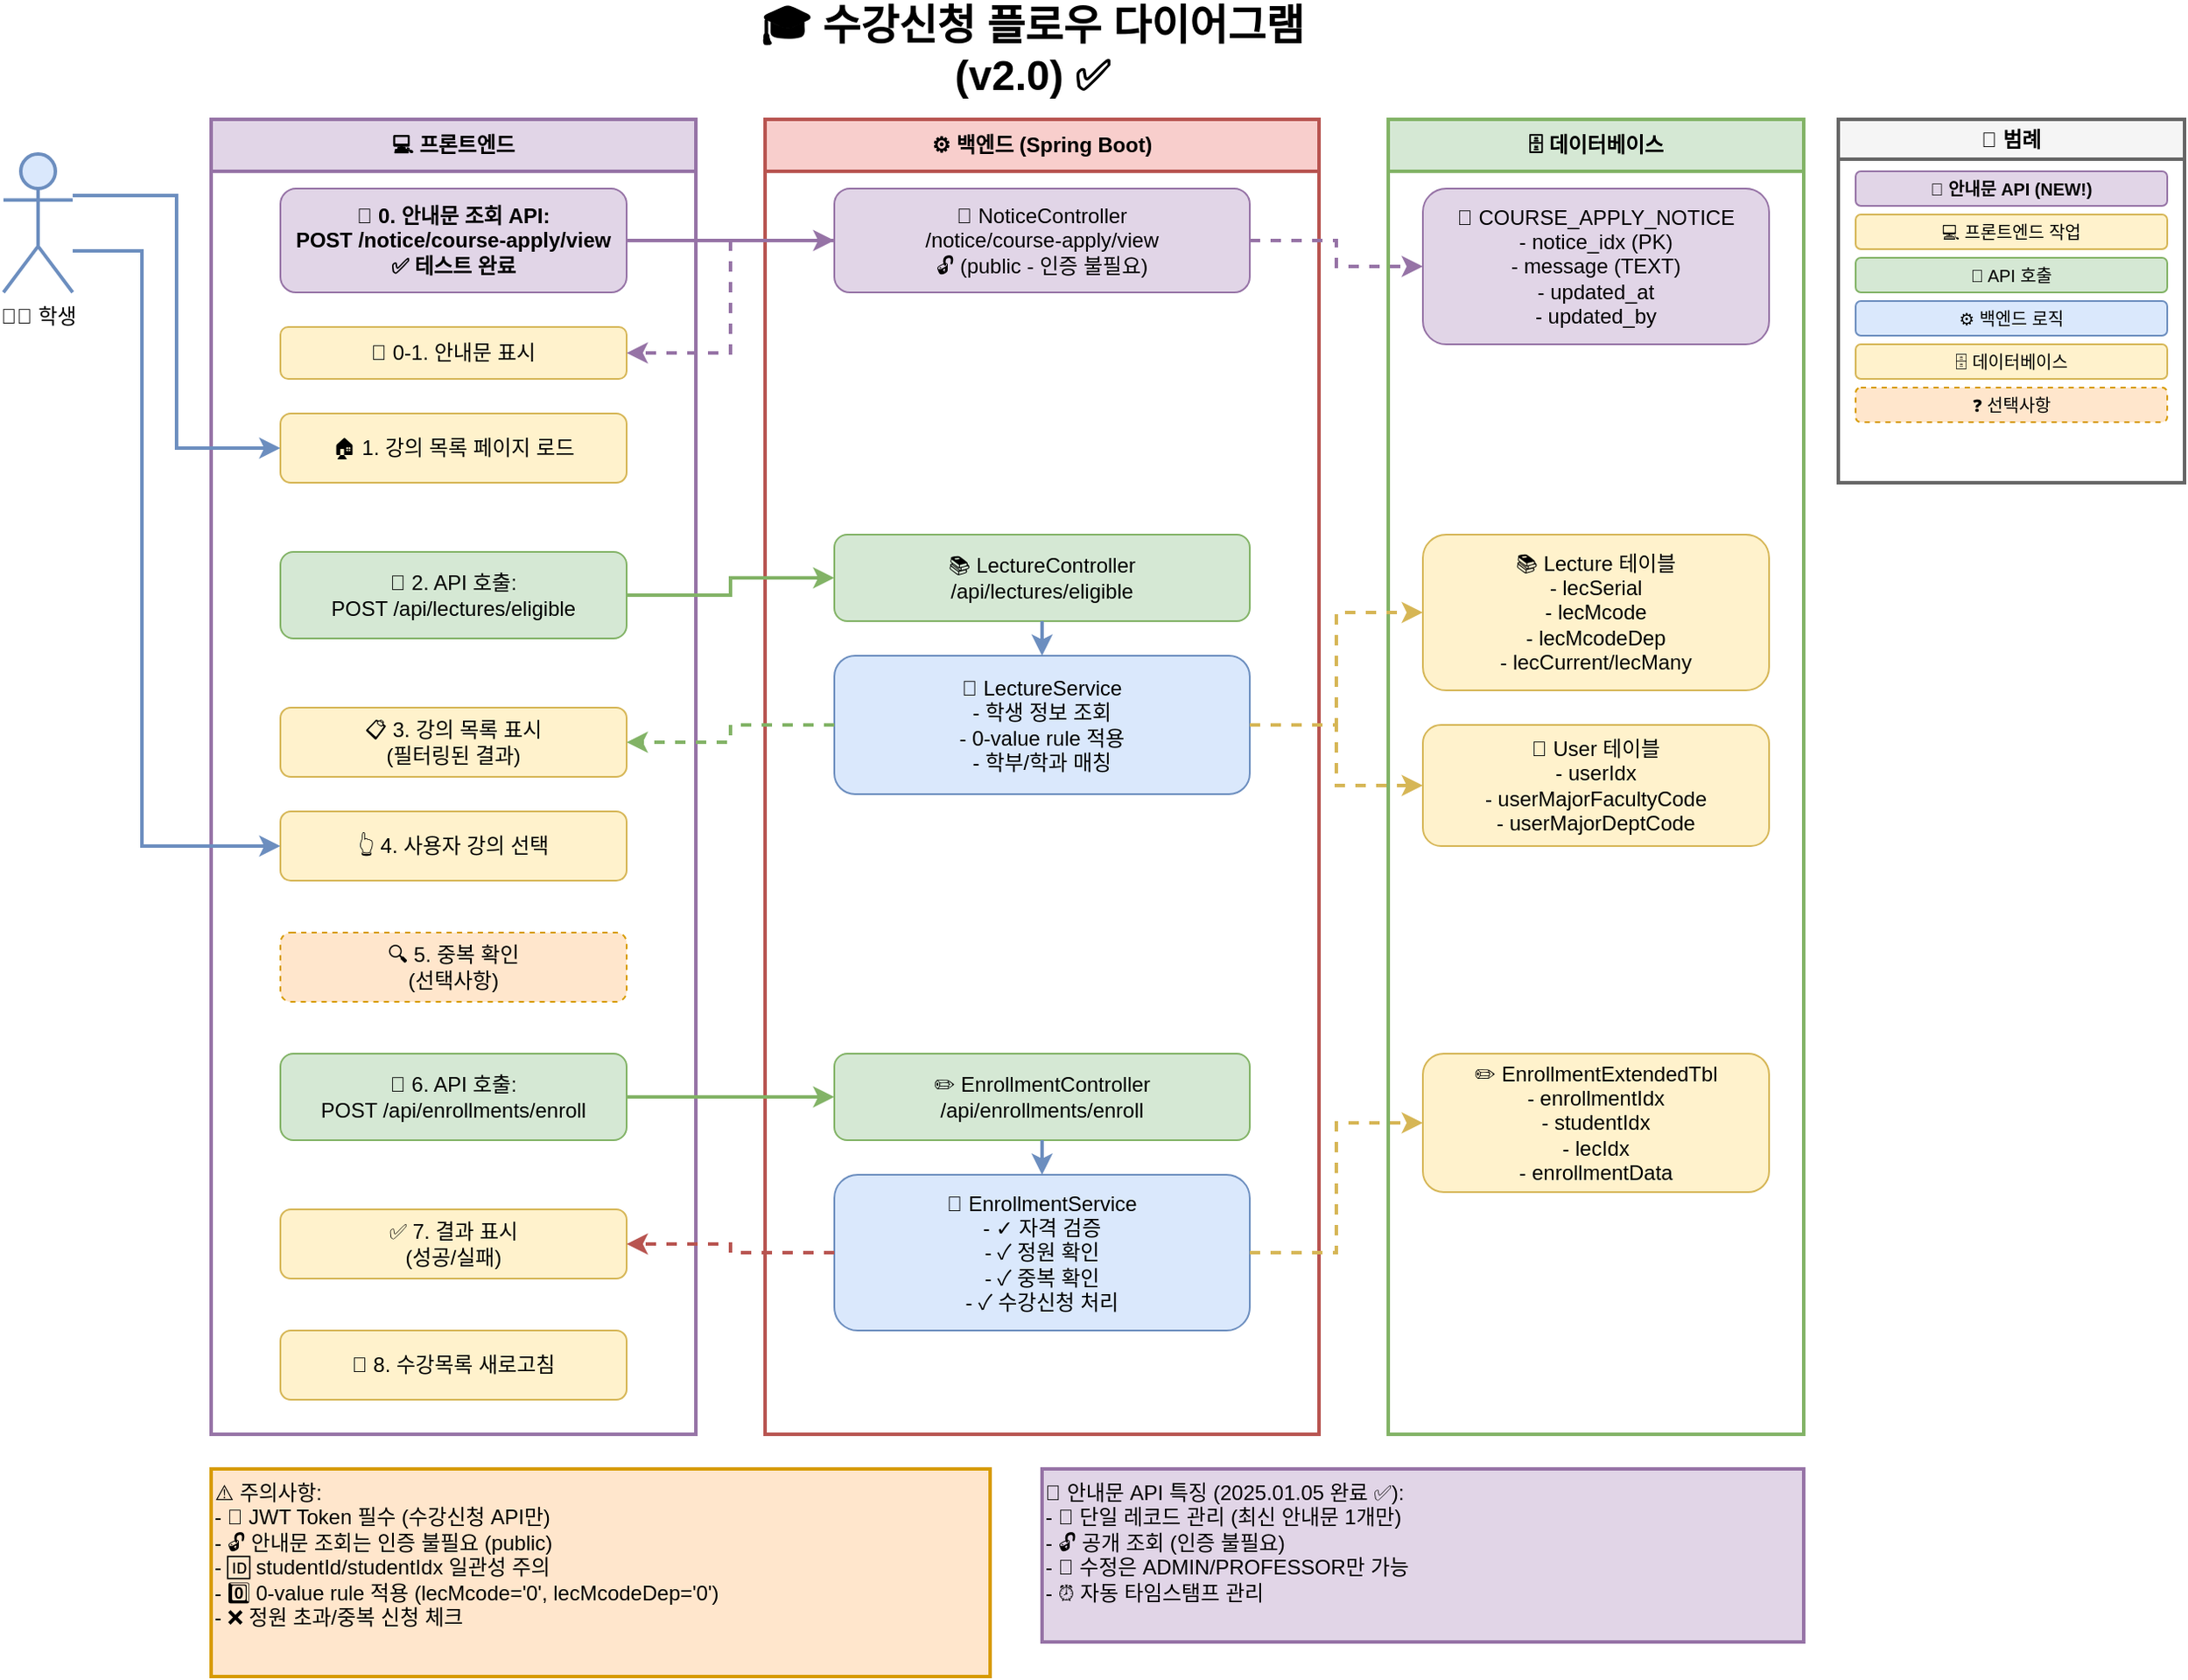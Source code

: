 <mxfile version="28.2.7">
  <diagram name="Enrollment Flow" id="enrollment-flow-diagram">
    <mxGraphModel dx="1426" dy="777" grid="1" gridSize="10" guides="1" tooltips="1" connect="1" arrows="1" fold="1" page="1" pageScale="1" pageWidth="1169" pageHeight="827" background="light-dark(#FFFFFF,#FFFFFF)" math="0" shadow="0">
      <root>
        <mxCell id="0" />
        <mxCell id="1" parent="0" />
        <mxCell id="title" value="🎓 수강신청 플로우 다이어그램 (v2.0) ✅" style="text;html=1;strokeColor=none;fillColor=none;align=center;verticalAlign=middle;whiteSpace=wrap;rounded=0;fontSize=24;fontStyle=1;labelBackgroundColor=default;" parent="1" vertex="1">
          <mxGeometry x="490" y="20" width="369" height="40" as="geometry" />
        </mxCell>
        <mxCell id="student" value="👨‍🎓 학생" style="shape=umlActor;verticalLabelPosition=bottom;verticalAlign=top;html=1;outlineConnect=0;fillColor=#dae8fc;strokeColor=#6c8ebf;strokeWidth=2;fontColor=light-dark(#000000,#000000);" parent="1" vertex="1">
          <mxGeometry x="80" y="100" width="40" height="80" as="geometry" />
        </mxCell>
        <mxCell id="frontend-lane" value="💻 프론트엔드" style="swimlane;whiteSpace=wrap;html=1;fillColor=#e1d5e7;strokeColor=#9673a6;startSize=30;strokeWidth=2;" parent="1" vertex="1">
          <mxGeometry x="200" y="80" width="280" height="760" as="geometry" />
        </mxCell>
        <mxCell id="step0" value="📢 0. 안내문 조회 API:&#xa;POST /notice/course-apply/view&#xa;✅ 테스트 완료" style="rounded=1;whiteSpace=wrap;html=1;fillColor=#e1d5e7;strokeColor=#9673a6;fontStyle=1;" parent="frontend-lane" vertex="1">
          <mxGeometry x="40" y="40" width="200" height="60" as="geometry" />
        </mxCell>
        <mxCell id="step0-1" value="📄 0-1. 안내문 표시" style="rounded=1;whiteSpace=wrap;html=1;fillColor=#fff2cc;strokeColor=#d6b656;" parent="frontend-lane" vertex="1">
          <mxGeometry x="40" y="120" width="200" height="30" as="geometry" />
        </mxCell>
        <mxCell id="step1" value="🏠 1. 강의 목록 페이지 로드" style="rounded=1;whiteSpace=wrap;html=1;fillColor=#fff2cc;strokeColor=#d6b656;" parent="frontend-lane" vertex="1">
          <mxGeometry x="40" y="170" width="200" height="40" as="geometry" />
        </mxCell>
        <mxCell id="step2" value="📡 2. API 호출:&#xa;POST /api/lectures/eligible" style="rounded=1;whiteSpace=wrap;html=1;fillColor=#d5e8d4;strokeColor=#82b366;" parent="frontend-lane" vertex="1">
          <mxGeometry x="40" y="250" width="200" height="50" as="geometry" />
        </mxCell>
        <mxCell id="step3" value="📋 3. 강의 목록 표시&#xa;(필터링된 결과)" style="rounded=1;whiteSpace=wrap;html=1;fillColor=#fff2cc;strokeColor=#d6b656;" parent="frontend-lane" vertex="1">
          <mxGeometry x="40" y="340" width="200" height="40" as="geometry" />
        </mxCell>
        <mxCell id="step4" value="👆 4. 사용자 강의 선택" style="rounded=1;whiteSpace=wrap;html=1;fillColor=#fff2cc;strokeColor=#d6b656;" parent="frontend-lane" vertex="1">
          <mxGeometry x="40" y="400" width="200" height="40" as="geometry" />
        </mxCell>
        <mxCell id="step5" value="🔍 5. 중복 확인&#xa;(선택사항)" style="rounded=1;whiteSpace=wrap;html=1;fillColor=#ffe6cc;strokeColor=#d79b00;dashed=1;" parent="frontend-lane" vertex="1">
          <mxGeometry x="40" y="470" width="200" height="40" as="geometry" />
        </mxCell>
        <mxCell id="step6" value="📡 6. API 호출:&#xa;POST /api/enrollments/enroll" style="rounded=1;whiteSpace=wrap;html=1;fillColor=#d5e8d4;strokeColor=#82b366;" parent="frontend-lane" vertex="1">
          <mxGeometry x="40" y="540" width="200" height="50" as="geometry" />
        </mxCell>
        <mxCell id="step7" value="✅ 7. 결과 표시&#xa;(성공/실패)" style="rounded=1;whiteSpace=wrap;html=1;fillColor=#fff2cc;strokeColor=#d6b656;" parent="frontend-lane" vertex="1">
          <mxGeometry x="40" y="630" width="200" height="40" as="geometry" />
        </mxCell>
        <mxCell id="step8" value="🔄 8. 수강목록 새로고침" style="rounded=1;whiteSpace=wrap;html=1;fillColor=#fff2cc;strokeColor=#d6b656;" parent="frontend-lane" vertex="1">
          <mxGeometry x="40" y="700" width="200" height="40" as="geometry" />
        </mxCell>
        <mxCell id="backend-lane" value="⚙️ 백엔드 (Spring Boot)" style="swimlane;whiteSpace=wrap;html=1;fillColor=#f8cecc;strokeColor=#b85450;startSize=30;strokeWidth=2;" parent="1" vertex="1">
          <mxGeometry x="520" y="80" width="320" height="760" as="geometry">
            <mxRectangle x="520" y="80" width="170" height="30" as="alternateBounds" />
          </mxGeometry>
        </mxCell>
        <mxCell id="backend0" value="📢 NoticeController&#xa;/notice/course-apply/view&#xa;🔓 (public - 인증 불필요)" style="rounded=1;whiteSpace=wrap;html=1;fillColor=#e1d5e7;strokeColor=#9673a6;" parent="backend-lane" vertex="1">
          <mxGeometry x="40" y="40" width="240" height="60" as="geometry" />
        </mxCell>
        <mxCell id="backend1" value="📚 LectureController&#xa;/api/lectures/eligible" style="rounded=1;whiteSpace=wrap;html=1;fillColor=#d5e8d4;strokeColor=#82b366;" parent="backend-lane" vertex="1">
          <mxGeometry x="40" y="240" width="240" height="50" as="geometry" />
        </mxCell>
        <mxCell id="backend2" value="🔧 LectureService&#xa;- 학생 정보 조회&#xa;- 0-value rule 적용&#xa;- 학부/학과 매칭" style="rounded=1;whiteSpace=wrap;html=1;fillColor=#dae8fc;strokeColor=#6c8ebf;" parent="backend-lane" vertex="1">
          <mxGeometry x="40" y="310" width="240" height="80" as="geometry" />
        </mxCell>
        <mxCell id="backend3" value="✏️ EnrollmentController&#xa;/api/enrollments/enroll" style="rounded=1;whiteSpace=wrap;html=1;fillColor=#d5e8d4;strokeColor=#82b366;" parent="backend-lane" vertex="1">
          <mxGeometry x="40" y="540" width="240" height="50" as="geometry" />
        </mxCell>
        <mxCell id="backend4" value="🔧 EnrollmentService&#xa;- ✓ 자격 검증&#xa;- ✓ 정원 확인&#xa;- ✓ 중복 확인&#xa;- ✓ 수강신청 처리" style="rounded=1;whiteSpace=wrap;html=1;fillColor=#dae8fc;strokeColor=#6c8ebf;" parent="backend-lane" vertex="1">
          <mxGeometry x="40" y="610" width="240" height="90" as="geometry" />
        </mxCell>
        <mxCell id="database-lane" value="🗄️ 데이터베이스" style="swimlane;whiteSpace=wrap;html=1;fillColor=#d5e8d4;strokeColor=#82b366;startSize=30;strokeWidth=2;" parent="1" vertex="1">
          <mxGeometry x="880" y="80" width="240" height="760" as="geometry" />
        </mxCell>
        <mxCell id="db0" value="📢 COURSE_APPLY_NOTICE&#xa;- notice_idx (PK)&#xa;- message (TEXT)&#xa;- updated_at&#xa;- updated_by" style="rounded=1;whiteSpace=wrap;html=1;fillColor=#e1d5e7;strokeColor=#9673a6;" parent="database-lane" vertex="1">
          <mxGeometry x="20" y="40" width="200" height="90" as="geometry" />
        </mxCell>
        <mxCell id="db1" value="📚 Lecture 테이블&#xa;- lecSerial&#xa;- lecMcode&#xa;- lecMcodeDep&#xa;- lecCurrent/lecMany" style="rounded=1;whiteSpace=wrap;html=1;fillColor=#fff2cc;strokeColor=#d6b656;" parent="database-lane" vertex="1">
          <mxGeometry x="20" y="240" width="200" height="90" as="geometry" />
        </mxCell>
        <mxCell id="db2" value="👤 User 테이블&#xa;- userIdx&#xa;- userMajorFacultyCode&#xa;- userMajorDeptCode" style="rounded=1;whiteSpace=wrap;html=1;fillColor=#fff2cc;strokeColor=#d6b656;" parent="database-lane" vertex="1">
          <mxGeometry x="20" y="350" width="200" height="70" as="geometry" />
        </mxCell>
        <mxCell id="db3" value="✏️ EnrollmentExtendedTbl&#xa;- enrollmentIdx&#xa;- studentIdx&#xa;- lecIdx&#xa;- enrollmentData" style="rounded=1;whiteSpace=wrap;html=1;fillColor=#fff2cc;strokeColor=#d6b656;" parent="database-lane" vertex="1">
          <mxGeometry x="20" y="540" width="200" height="80" as="geometry" />
        </mxCell>
        <mxCell id="arrow0" value="" style="edgeStyle=orthogonalEdgeStyle;rounded=0;orthogonalLoop=1;jettySize=auto;html=1;exitX=1;exitY=0.5;exitDx=0;exitDy=0;entryX=0;entryY=0.5;entryDx=0;entryDy=0;strokeWidth=2;fillColor=#e1d5e7;strokeColor=#9673a6;" parent="1" source="step0" target="backend0" edge="1">
          <mxGeometry relative="1" as="geometry" />
        </mxCell>
        <mxCell id="arrow0-1" value="" style="edgeStyle=orthogonalEdgeStyle;rounded=0;orthogonalLoop=1;jettySize=auto;html=1;exitX=1;exitY=0.5;exitDx=0;exitDy=0;entryX=0;entryY=0.5;entryDx=0;entryDy=0;strokeWidth=2;dashed=1;fillColor=#e1d5e7;strokeColor=#9673a6;" parent="1" source="backend0" target="db0" edge="1">
          <mxGeometry relative="1" as="geometry" />
        </mxCell>
        <mxCell id="arrow0-2" value="" style="edgeStyle=orthogonalEdgeStyle;rounded=0;orthogonalLoop=1;jettySize=auto;html=1;exitX=0;exitY=0.5;exitDx=0;exitDy=0;entryX=1;entryY=0.5;entryDx=0;entryDy=0;strokeWidth=2;fillColor=#e1d5e7;strokeColor=#9673a6;dashed=1;" parent="1" source="backend0" target="step0-1" edge="1">
          <mxGeometry relative="1" as="geometry" />
        </mxCell>
        <mxCell id="arrow1" value="" style="edgeStyle=orthogonalEdgeStyle;rounded=0;orthogonalLoop=1;jettySize=auto;html=1;exitX=1;exitY=0.5;exitDx=0;exitDy=0;entryX=0;entryY=0.5;entryDx=0;entryDy=0;strokeWidth=2;fillColor=#d5e8d4;strokeColor=#82b366;" parent="1" source="step2" target="backend1" edge="1">
          <mxGeometry relative="1" as="geometry" />
        </mxCell>
        <mxCell id="arrow2" value="" style="edgeStyle=orthogonalEdgeStyle;rounded=0;orthogonalLoop=1;jettySize=auto;html=1;exitX=0.5;exitY=1;exitDx=0;exitDy=0;entryX=0.5;entryY=0;entryDx=0;entryDy=0;strokeWidth=2;fillColor=#dae8fc;strokeColor=#6c8ebf;" parent="1" source="backend1" target="backend2" edge="1">
          <mxGeometry relative="1" as="geometry" />
        </mxCell>
        <mxCell id="arrow3" value="" style="edgeStyle=orthogonalEdgeStyle;rounded=0;orthogonalLoop=1;jettySize=auto;html=1;exitX=1;exitY=0.5;exitDx=0;exitDy=0;entryX=0;entryY=0.5;entryDx=0;entryDy=0;strokeWidth=2;dashed=1;fillColor=#fff2cc;strokeColor=#d6b656;" parent="1" source="backend2" target="db1" edge="1">
          <mxGeometry relative="1" as="geometry" />
        </mxCell>
        <mxCell id="arrow4" value="" style="edgeStyle=orthogonalEdgeStyle;rounded=0;orthogonalLoop=1;jettySize=auto;html=1;exitX=1;exitY=0.5;exitDx=0;exitDy=0;entryX=0;entryY=0.5;entryDx=0;entryDy=0;strokeWidth=2;dashed=1;fillColor=#fff2cc;strokeColor=#d6b656;" parent="1" source="backend2" target="db2" edge="1">
          <mxGeometry relative="1" as="geometry" />
        </mxCell>
        <mxCell id="arrow5" value="" style="edgeStyle=orthogonalEdgeStyle;rounded=0;orthogonalLoop=1;jettySize=auto;html=1;exitX=0;exitY=0.5;exitDx=0;exitDy=0;entryX=1;entryY=0.5;entryDx=0;entryDy=0;strokeWidth=2;fillColor=#d5e8d4;strokeColor=#82b366;dashed=1;" parent="1" source="backend2" target="step3" edge="1">
          <mxGeometry relative="1" as="geometry" />
        </mxCell>
        <mxCell id="arrow6" value="" style="edgeStyle=orthogonalEdgeStyle;rounded=0;orthogonalLoop=1;jettySize=auto;html=1;exitX=1;exitY=0.5;exitDx=0;exitDy=0;entryX=0;entryY=0.5;entryDx=0;entryDy=0;strokeWidth=2;fillColor=#d5e8d4;strokeColor=#82b366;" parent="1" source="step6" target="backend3" edge="1">
          <mxGeometry relative="1" as="geometry" />
        </mxCell>
        <mxCell id="arrow7" value="" style="edgeStyle=orthogonalEdgeStyle;rounded=0;orthogonalLoop=1;jettySize=auto;html=1;exitX=0.5;exitY=1;exitDx=0;exitDy=0;entryX=0.5;entryY=0;entryDx=0;entryDy=0;strokeWidth=2;fillColor=#dae8fc;strokeColor=#6c8ebf;" parent="1" source="backend3" target="backend4" edge="1">
          <mxGeometry relative="1" as="geometry" />
        </mxCell>
        <mxCell id="arrow8" value="" style="edgeStyle=orthogonalEdgeStyle;rounded=0;orthogonalLoop=1;jettySize=auto;html=1;exitX=1;exitY=0.5;exitDx=0;exitDy=0;entryX=0;entryY=0.5;entryDx=0;entryDy=0;strokeWidth=2;dashed=1;fillColor=#fff2cc;strokeColor=#d6b656;" parent="1" source="backend4" target="db3" edge="1">
          <mxGeometry relative="1" as="geometry" />
        </mxCell>
        <mxCell id="arrow9" value="" style="edgeStyle=orthogonalEdgeStyle;rounded=0;orthogonalLoop=1;jettySize=auto;html=1;exitX=0;exitY=0.5;exitDx=0;exitDy=0;entryX=1;entryY=0.5;entryDx=0;entryDy=0;strokeWidth=2;fillColor=#f8cecc;strokeColor=#b85450;dashed=1;" parent="1" source="backend4" target="step7" edge="1">
          <mxGeometry relative="1" as="geometry" />
        </mxCell>
        <mxCell id="student-arrow1" value="" style="edgeStyle=orthogonalEdgeStyle;rounded=0;orthogonalLoop=1;jettySize=auto;html=1;exitX=1;exitY=0.3;exitDx=0;exitDy=0;exitPerimeter=0;entryX=0;entryY=0.5;entryDx=0;entryDy=0;strokeWidth=2;fillColor=#dae8fc;strokeColor=#6c8ebf;" parent="1" source="student" target="step1" edge="1">
          <mxGeometry relative="1" as="geometry" />
        </mxCell>
        <mxCell id="student-arrow2" value="" style="edgeStyle=orthogonalEdgeStyle;rounded=0;orthogonalLoop=1;jettySize=auto;html=1;exitX=1;exitY=0.7;exitDx=0;exitDy=0;exitPerimeter=0;entryX=0;entryY=0.5;entryDx=0;entryDy=0;strokeWidth=2;fillColor=#dae8fc;strokeColor=#6c8ebf;" parent="1" source="student" target="step4" edge="1">
          <mxGeometry relative="1" as="geometry">
            <Array as="points">
              <mxPoint x="160" y="156" />
              <mxPoint x="160" y="500" />
            </Array>
          </mxGeometry>
        </mxCell>
        <mxCell id="legend" value="📖 범례" style="swimlane;whiteSpace=wrap;html=1;fillColor=#f5f5f5;strokeColor=#666666;fontStyle=1;strokeWidth=2;" parent="1" vertex="1">
          <mxGeometry x="1140" y="80" width="200" height="210" as="geometry" />
        </mxCell>
        <mxCell id="legend0" value="📢 안내문 API (NEW!)" style="rounded=1;whiteSpace=wrap;html=1;fillColor=#e1d5e7;strokeColor=#9673a6;fontSize=10;fontStyle=1;" parent="legend" vertex="1">
          <mxGeometry x="10" y="30" width="180" height="20" as="geometry" />
        </mxCell>
        <mxCell id="legend1" value="💻 프론트엔드 작업" style="rounded=1;whiteSpace=wrap;html=1;fillColor=#fff2cc;strokeColor=#d6b656;fontSize=10;" parent="legend" vertex="1">
          <mxGeometry x="10" y="55" width="180" height="20" as="geometry" />
        </mxCell>
        <mxCell id="legend2" value="📡 API 호출" style="rounded=1;whiteSpace=wrap;html=1;fillColor=#d5e8d4;strokeColor=#82b366;fontSize=10;" parent="legend" vertex="1">
          <mxGeometry x="10" y="80" width="180" height="20" as="geometry" />
        </mxCell>
        <mxCell id="legend3" value="⚙️ 백엔드 로직" style="rounded=1;whiteSpace=wrap;html=1;fillColor=#dae8fc;strokeColor=#6c8ebf;fontSize=10;" parent="legend" vertex="1">
          <mxGeometry x="10" y="105" width="180" height="20" as="geometry" />
        </mxCell>
        <mxCell id="legend4" value="🗄️ 데이터베이스" style="rounded=1;whiteSpace=wrap;html=1;fillColor=#fff2cc;strokeColor=#d6b656;fontSize=10;" parent="legend" vertex="1">
          <mxGeometry x="10" y="130" width="180" height="20" as="geometry" />
        </mxCell>
        <mxCell id="legend5" value="❓ 선택사항" style="rounded=1;whiteSpace=wrap;html=1;fillColor=#ffe6cc;strokeColor=#d79b00;dashed=1;fontSize=10;" parent="legend" vertex="1">
          <mxGeometry x="10" y="155" width="180" height="20" as="geometry" />
        </mxCell>
        <mxCell id="note1" value="⚠️ 주의사항:&#xa;- 🔐 JWT Token 필수 (수강신청 API만)&#xa;- 🔓 안내문 조회는 인증 불필요 (public)&#xa;- 🆔 studentId/studentIdx 일관성 주의&#xa;- 0️⃣ 0-value rule 적용 (lecMcode=&#39;0&#39;, lecMcodeDep=&#39;0&#39;)&#xa;- ❌ 정원 초과/중복 신청 체크" style="rounded=0;whiteSpace=wrap;html=1;fillColor=#ffe6cc;strokeColor=#d79b00;align=left;verticalAlign=top;strokeWidth=2;" parent="1" vertex="1">
          <mxGeometry x="200" y="860" width="450" height="120" as="geometry" />
        </mxCell>
        <mxCell id="note2" value="📢 안내문 API 특징 (2025.01.05 완료 ✅):&#xa;- 📝 단일 레코드 관리 (최신 안내문 1개만)&#xa;- 🔓 공개 조회 (인증 불필요)&#xa;- 🔐 수정은 ADMIN/PROFESSOR만 가능&#xa;- ⏰ 자동 타임스탬프 관리" style="rounded=0;whiteSpace=wrap;html=1;fillColor=#e1d5e7;strokeColor=#9673a6;align=left;verticalAlign=top;strokeWidth=2;" parent="1" vertex="1">
          <mxGeometry x="680" y="860" width="440" height="100" as="geometry" />
        </mxCell>
      </root>
    </mxGraphModel>
  </diagram>
</mxfile>
